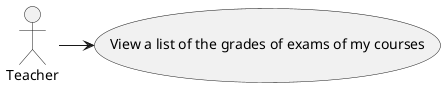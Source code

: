 @startuml

:Teacher: as Teacher

Teacher   -> (View a list of the grades of exams of my courses)


@enduml